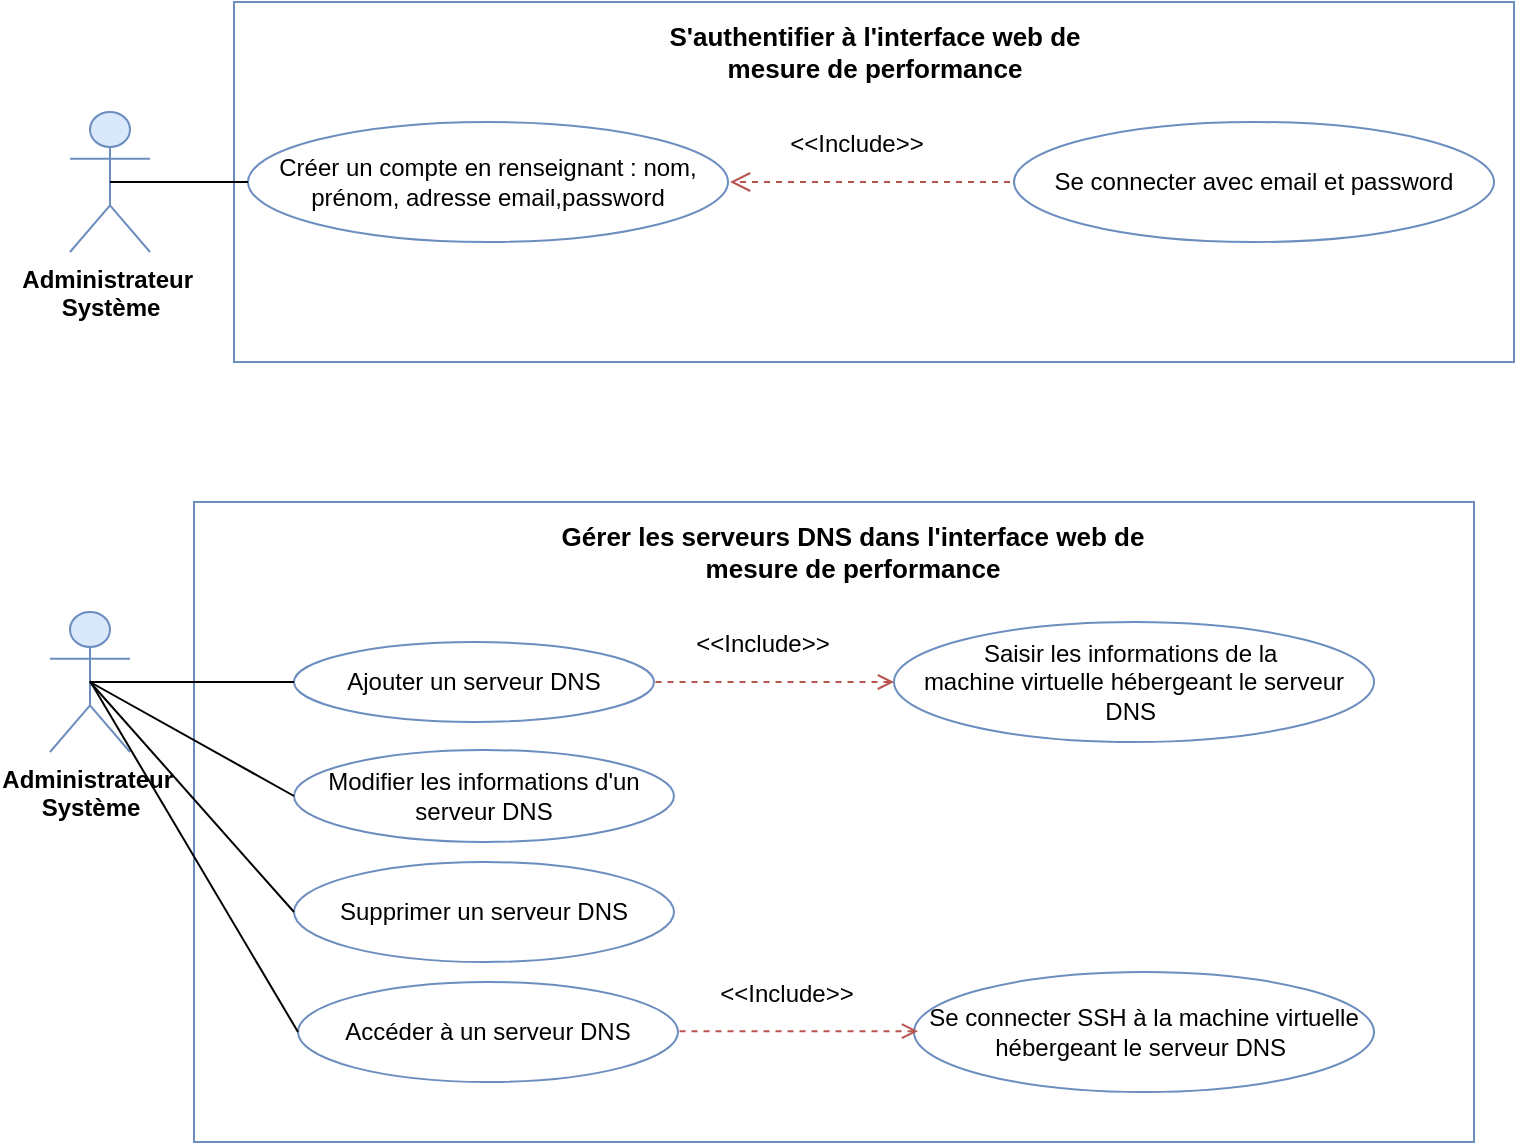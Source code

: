 <mxfile version="24.7.7">
  <diagram name="Page-1" id="yuJjBMcmfF3UEyNzTdgA">
    <mxGraphModel dx="1702" dy="442" grid="1" gridSize="10" guides="1" tooltips="1" connect="1" arrows="1" fold="1" page="1" pageScale="1" pageWidth="827" pageHeight="1169" math="0" shadow="0">
      <root>
        <mxCell id="0" />
        <mxCell id="1" parent="0" />
        <object label="Administrateur&amp;nbsp;&lt;div&gt;Système&lt;/div&gt;" id="EtL3gNyit6Q9tw9ZyZdA-1">
          <mxCell style="shape=umlActor;verticalLabelPosition=bottom;verticalAlign=top;html=1;outlineConnect=0;fontStyle=1;fillColor=#dae8fc;strokeColor=#6c8ebf;" vertex="1" parent="1">
            <mxGeometry x="-742" y="235" width="40" height="70" as="geometry" />
          </mxCell>
        </object>
        <mxCell id="EtL3gNyit6Q9tw9ZyZdA-2" value="" style="rounded=0;whiteSpace=wrap;html=1;strokeColor=#6C8EBF;" vertex="1" parent="1">
          <mxGeometry x="-660" y="180" width="640" height="180" as="geometry" />
        </mxCell>
        <mxCell id="EtL3gNyit6Q9tw9ZyZdA-3" value="&lt;font style=&quot;font-size: 12px;&quot;&gt;Créer un compte en renseignant : nom, prénom, adresse email,password&lt;/font&gt;" style="ellipse;whiteSpace=wrap;html=1;fillColor=#FFFFFF;strokeColor=#6c8ebf;" vertex="1" parent="1">
          <mxGeometry x="-653" y="240" width="240" height="60" as="geometry" />
        </mxCell>
        <mxCell id="EtL3gNyit6Q9tw9ZyZdA-4" value="&lt;font style=&quot;font-size: 12px;&quot;&gt;Se connecter avec email et password&lt;/font&gt;" style="ellipse;whiteSpace=wrap;html=1;fillColor=#FFFFFF;strokeColor=#6c8ebf;" vertex="1" parent="1">
          <mxGeometry x="-270" y="240" width="240" height="60" as="geometry" />
        </mxCell>
        <mxCell id="EtL3gNyit6Q9tw9ZyZdA-5" value="&lt;b&gt;&lt;font style=&quot;font-size: 13px;&quot;&gt;S&#39;authentifier à&amp;nbsp;&lt;/font&gt;&lt;span style=&quot;font-size: 13px;&quot;&gt;l&#39;interface web de mesure de performance&lt;/span&gt;&lt;/b&gt;" style="text;strokeColor=none;align=center;fillColor=none;html=1;verticalAlign=middle;whiteSpace=wrap;rounded=0;" vertex="1" parent="1">
          <mxGeometry x="-461.25" y="190" width="242.5" height="30" as="geometry" />
        </mxCell>
        <mxCell id="EtL3gNyit6Q9tw9ZyZdA-6" value="&lt;font style=&quot;font-size: 12px;&quot;&gt;&amp;lt;&amp;lt;Include&amp;gt;&amp;gt;&lt;/font&gt;" style="html=1;verticalAlign=bottom;endArrow=open;dashed=1;endSize=8;curved=0;rounded=0;fillColor=#f8cecc;strokeColor=#b85450;" edge="1" parent="1">
          <mxGeometry x="0.1" y="-10" relative="1" as="geometry">
            <mxPoint x="-272" y="270" as="sourcePoint" />
            <mxPoint x="-412" y="270" as="targetPoint" />
            <mxPoint as="offset" />
          </mxGeometry>
        </mxCell>
        <mxCell id="EtL3gNyit6Q9tw9ZyZdA-7" value="" style="endArrow=none;html=1;rounded=0;entryX=0;entryY=0.5;entryDx=0;entryDy=0;exitX=0.5;exitY=0.5;exitDx=0;exitDy=0;exitPerimeter=0;" edge="1" parent="1" source="EtL3gNyit6Q9tw9ZyZdA-1" target="EtL3gNyit6Q9tw9ZyZdA-3">
          <mxGeometry width="50" height="50" relative="1" as="geometry">
            <mxPoint x="-730" y="260" as="sourcePoint" />
            <mxPoint x="-680" y="210" as="targetPoint" />
          </mxGeometry>
        </mxCell>
        <object label="Administrateur&amp;nbsp;&lt;div&gt;Système&lt;/div&gt;" id="EtL3gNyit6Q9tw9ZyZdA-10">
          <mxCell style="shape=umlActor;verticalLabelPosition=bottom;verticalAlign=top;html=1;outlineConnect=0;fontStyle=1;fillColor=#dae8fc;strokeColor=#6c8ebf;" vertex="1" parent="1">
            <mxGeometry x="-752" y="485" width="40" height="70" as="geometry" />
          </mxCell>
        </object>
        <mxCell id="EtL3gNyit6Q9tw9ZyZdA-11" value="" style="rounded=0;whiteSpace=wrap;html=1;strokeColor=#6C8EBF;" vertex="1" parent="1">
          <mxGeometry x="-680" y="430" width="640" height="320" as="geometry" />
        </mxCell>
        <mxCell id="EtL3gNyit6Q9tw9ZyZdA-12" value="&lt;font style=&quot;font-size: 12px;&quot;&gt;Ajouter un serveur DNS&lt;/font&gt;" style="ellipse;whiteSpace=wrap;html=1;fillColor=#FFFFFF;strokeColor=#6c8ebf;" vertex="1" parent="1">
          <mxGeometry x="-630" y="500" width="180" height="40" as="geometry" />
        </mxCell>
        <mxCell id="EtL3gNyit6Q9tw9ZyZdA-13" value="&lt;div&gt;Saisir les informations de la&amp;nbsp;&lt;/div&gt;&lt;div&gt;machine virtuelle hébergeant le serveur DNS&amp;nbsp;&lt;/div&gt;" style="ellipse;whiteSpace=wrap;html=1;fillColor=#FFFFFF;strokeColor=#6c8ebf;" vertex="1" parent="1">
          <mxGeometry x="-330" y="490" width="240" height="60" as="geometry" />
        </mxCell>
        <mxCell id="EtL3gNyit6Q9tw9ZyZdA-14" value="&lt;span style=&quot;font-size: 13px;&quot;&gt;&lt;b&gt;Gérer les serveurs DNS dans l&#39;interface web de mesure de performance&lt;/b&gt;&lt;/span&gt;" style="text;strokeColor=none;align=center;fillColor=none;html=1;verticalAlign=middle;whiteSpace=wrap;rounded=0;" vertex="1" parent="1">
          <mxGeometry x="-500.63" y="440" width="301.25" height="30" as="geometry" />
        </mxCell>
        <mxCell id="EtL3gNyit6Q9tw9ZyZdA-15" value="&lt;font style=&quot;font-size: 12px;&quot;&gt;&amp;lt;&amp;lt;Include&amp;gt;&amp;gt;&lt;/font&gt;" style="html=1;verticalAlign=bottom;endArrow=none;dashed=1;endSize=8;curved=0;rounded=0;fillColor=#f8cecc;strokeColor=#b85450;startArrow=open;startFill=0;endFill=0;entryX=1;entryY=0.5;entryDx=0;entryDy=0;" edge="1" parent="1" target="EtL3gNyit6Q9tw9ZyZdA-12">
          <mxGeometry x="0.1" y="-10" relative="1" as="geometry">
            <mxPoint x="-330" y="520" as="sourcePoint" />
            <mxPoint x="-400" y="519.57" as="targetPoint" />
            <mxPoint as="offset" />
          </mxGeometry>
        </mxCell>
        <mxCell id="EtL3gNyit6Q9tw9ZyZdA-16" value="" style="endArrow=none;html=1;rounded=0;entryX=0;entryY=0.5;entryDx=0;entryDy=0;exitX=0.5;exitY=0.5;exitDx=0;exitDy=0;exitPerimeter=0;" edge="1" parent="1" source="EtL3gNyit6Q9tw9ZyZdA-10" target="EtL3gNyit6Q9tw9ZyZdA-12">
          <mxGeometry width="50" height="50" relative="1" as="geometry">
            <mxPoint x="-740" y="510" as="sourcePoint" />
            <mxPoint x="-690" y="460" as="targetPoint" />
          </mxGeometry>
        </mxCell>
        <mxCell id="EtL3gNyit6Q9tw9ZyZdA-17" value="&lt;font style=&quot;font-size: 12px;&quot;&gt;Modifier les informations d&#39;un serveur DNS&lt;/font&gt;" style="ellipse;whiteSpace=wrap;html=1;fillColor=#FFFFFF;strokeColor=#6c8ebf;" vertex="1" parent="1">
          <mxGeometry x="-630" y="554" width="190" height="46" as="geometry" />
        </mxCell>
        <mxCell id="EtL3gNyit6Q9tw9ZyZdA-18" value="&lt;font style=&quot;font-size: 12px;&quot;&gt;Supprimer un serveur DNS&lt;/font&gt;" style="ellipse;whiteSpace=wrap;html=1;fillColor=#FFFFFF;strokeColor=#6c8ebf;" vertex="1" parent="1">
          <mxGeometry x="-630" y="610" width="190" height="50" as="geometry" />
        </mxCell>
        <mxCell id="EtL3gNyit6Q9tw9ZyZdA-19" value="" style="endArrow=none;html=1;rounded=0;entryX=0;entryY=0.5;entryDx=0;entryDy=0;exitX=0.5;exitY=0.5;exitDx=0;exitDy=0;exitPerimeter=0;" edge="1" parent="1" source="EtL3gNyit6Q9tw9ZyZdA-10" target="EtL3gNyit6Q9tw9ZyZdA-17">
          <mxGeometry width="50" height="50" relative="1" as="geometry">
            <mxPoint x="-722" y="530" as="sourcePoint" />
            <mxPoint x="-620" y="530" as="targetPoint" />
          </mxGeometry>
        </mxCell>
        <mxCell id="EtL3gNyit6Q9tw9ZyZdA-20" value="" style="endArrow=none;html=1;rounded=0;entryX=0;entryY=0.5;entryDx=0;entryDy=0;exitX=0.5;exitY=0.5;exitDx=0;exitDy=0;exitPerimeter=0;" edge="1" parent="1" target="EtL3gNyit6Q9tw9ZyZdA-18">
          <mxGeometry width="50" height="50" relative="1" as="geometry">
            <mxPoint x="-732" y="520" as="sourcePoint" />
            <mxPoint x="-630" y="577" as="targetPoint" />
          </mxGeometry>
        </mxCell>
        <mxCell id="EtL3gNyit6Q9tw9ZyZdA-21" value="Accéder à un serveur DNS" style="ellipse;whiteSpace=wrap;html=1;fillColor=#FFFFFF;strokeColor=#6c8ebf;" vertex="1" parent="1">
          <mxGeometry x="-628" y="670" width="190" height="50" as="geometry" />
        </mxCell>
        <mxCell id="EtL3gNyit6Q9tw9ZyZdA-22" value="&lt;div&gt;Se connecter SSH à la&amp;nbsp;&lt;span style=&quot;background-color: initial;&quot;&gt;machine virtuelle hébergeant le serveur DNS&amp;nbsp;&lt;/span&gt;&lt;/div&gt;" style="ellipse;whiteSpace=wrap;html=1;fillColor=#FFFFFF;strokeColor=#6c8ebf;" vertex="1" parent="1">
          <mxGeometry x="-320" y="665" width="230" height="60" as="geometry" />
        </mxCell>
        <mxCell id="EtL3gNyit6Q9tw9ZyZdA-23" value="" style="endArrow=none;html=1;rounded=0;entryX=0;entryY=0.5;entryDx=0;entryDy=0;exitX=0.5;exitY=0.5;exitDx=0;exitDy=0;exitPerimeter=0;" edge="1" parent="1" target="EtL3gNyit6Q9tw9ZyZdA-21">
          <mxGeometry width="50" height="50" relative="1" as="geometry">
            <mxPoint x="-732" y="519.5" as="sourcePoint" />
            <mxPoint x="-630" y="634.5" as="targetPoint" />
          </mxGeometry>
        </mxCell>
        <mxCell id="EtL3gNyit6Q9tw9ZyZdA-24" value="&lt;font style=&quot;font-size: 12px;&quot;&gt;&amp;lt;&amp;lt;Include&amp;gt;&amp;gt;&lt;/font&gt;" style="html=1;verticalAlign=bottom;endArrow=none;dashed=1;endSize=8;curved=0;rounded=0;fillColor=#f8cecc;strokeColor=#b85450;startArrow=open;startFill=0;endFill=0;entryX=1;entryY=0.5;entryDx=0;entryDy=0;" edge="1" parent="1">
          <mxGeometry x="0.1" y="-10" relative="1" as="geometry">
            <mxPoint x="-318" y="694.57" as="sourcePoint" />
            <mxPoint x="-438" y="694.57" as="targetPoint" />
            <mxPoint as="offset" />
          </mxGeometry>
        </mxCell>
      </root>
    </mxGraphModel>
  </diagram>
</mxfile>
